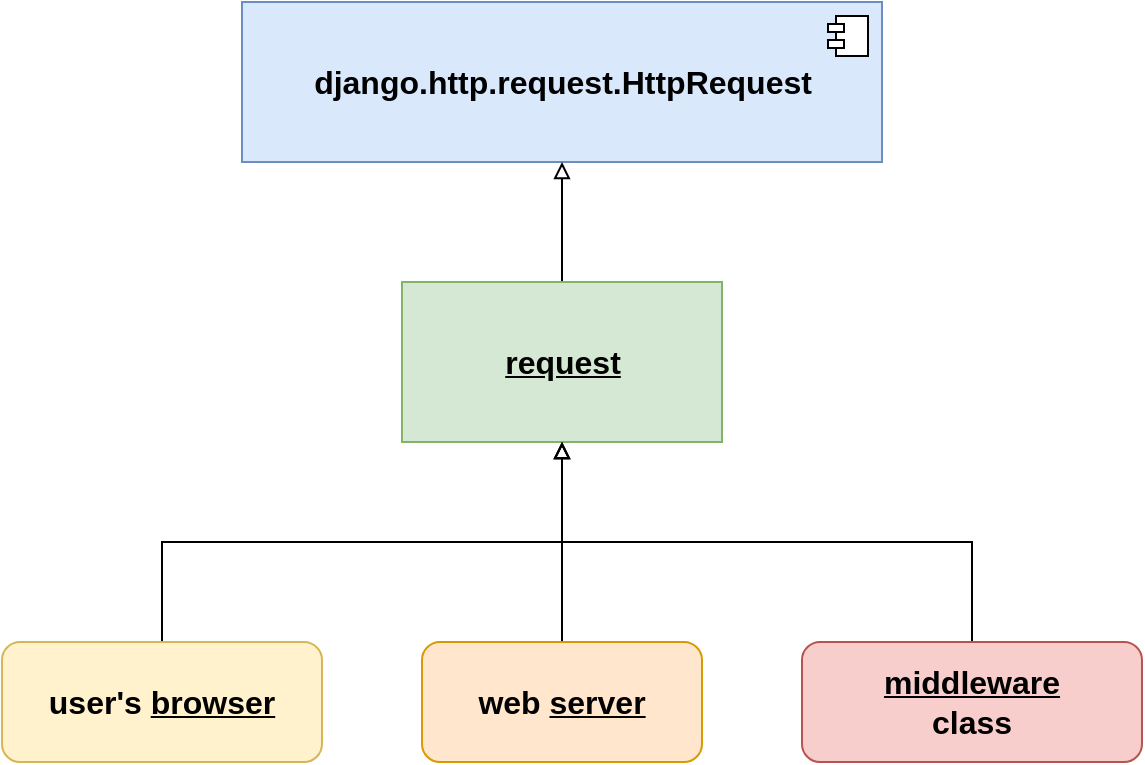 <mxfile version="12.2.4" pages="1"><diagram id="V0G7nrxxVWYPW7pRFfbp" name="Page-1"><mxGraphModel dx="997" dy="764" grid="1" gridSize="10" guides="1" tooltips="1" connect="1" arrows="1" fold="1" page="1" pageScale="1" pageWidth="1100" pageHeight="850" math="0" shadow="0"><root><mxCell id="0"/><mxCell id="1" parent="0"/><mxCell id="3" value="&lt;span style=&quot;font-weight: 700 ; white-space: normal&quot;&gt;django.http.request.HttpRequest&lt;/span&gt;" style="html=1;fontSize=16;fillColor=#dae8fc;strokeColor=#6c8ebf;" parent="1" vertex="1"><mxGeometry x="240" y="160" width="320" height="80" as="geometry"/></mxCell><mxCell id="4" value="" style="shape=component;jettyWidth=8;jettyHeight=4;" parent="3" vertex="1"><mxGeometry x="1" width="20" height="20" relative="1" as="geometry"><mxPoint x="-27" y="7" as="offset"/></mxGeometry></mxCell><mxCell id="8" style="edgeStyle=orthogonalEdgeStyle;rounded=0;orthogonalLoop=1;jettySize=auto;html=1;entryX=0.5;entryY=1;entryDx=0;entryDy=0;fontSize=16;endArrow=block;endFill=0;" parent="1" source="6" target="3" edge="1"><mxGeometry relative="1" as="geometry"/></mxCell><mxCell id="6" value="request" style="html=1;fontSize=16;fontStyle=5;fillColor=#d5e8d4;strokeColor=#82b366;" parent="1" vertex="1"><mxGeometry x="320" y="300" width="160" height="80" as="geometry"/></mxCell><mxCell id="18" style="edgeStyle=orthogonalEdgeStyle;rounded=0;orthogonalLoop=1;jettySize=auto;html=1;exitX=0.5;exitY=0;exitDx=0;exitDy=0;entryX=0.5;entryY=1;entryDx=0;entryDy=0;fontSize=16;endArrow=block;endFill=0;" parent="1" source="12" target="6" edge="1"><mxGeometry relative="1" as="geometry"/></mxCell><mxCell id="12" value="user's &lt;u&gt;browser&lt;/u&gt;" style="rounded=1;whiteSpace=wrap;html=1;fontSize=16;fillColor=#fff2cc;strokeColor=#d6b656;fontStyle=1" parent="1" vertex="1"><mxGeometry x="120" y="480" width="160" height="60" as="geometry"/></mxCell><mxCell id="16" style="edgeStyle=orthogonalEdgeStyle;rounded=0;orthogonalLoop=1;jettySize=auto;html=1;exitX=0.5;exitY=0;exitDx=0;exitDy=0;entryX=0.5;entryY=1;entryDx=0;entryDy=0;fontSize=16;endArrow=block;endFill=0;" parent="1" source="13" target="6" edge="1"><mxGeometry relative="1" as="geometry"/></mxCell><mxCell id="13" value="web &lt;u&gt;server&lt;/u&gt;" style="rounded=1;whiteSpace=wrap;html=1;fontSize=16;fillColor=#ffe6cc;strokeColor=#d79b00;fontStyle=1" parent="1" vertex="1"><mxGeometry x="330" y="480" width="140" height="60" as="geometry"/></mxCell><mxCell id="17" style="edgeStyle=orthogonalEdgeStyle;rounded=0;orthogonalLoop=1;jettySize=auto;html=1;exitX=0.5;exitY=0;exitDx=0;exitDy=0;entryX=0.5;entryY=1;entryDx=0;entryDy=0;fontSize=16;endArrow=block;endFill=0;" parent="1" source="14" target="6" edge="1"><mxGeometry relative="1" as="geometry"/></mxCell><mxCell id="14" value="&lt;u&gt;middleware&lt;/u&gt;&lt;br&gt;class" style="rounded=1;whiteSpace=wrap;html=1;fontSize=16;fillColor=#f8cecc;strokeColor=#b85450;fontStyle=1" parent="1" vertex="1"><mxGeometry x="520" y="480" width="170" height="60" as="geometry"/></mxCell></root></mxGraphModel></diagram></mxfile>